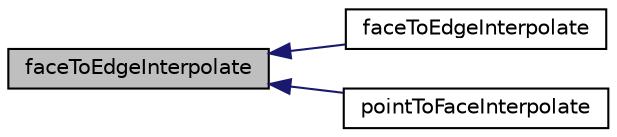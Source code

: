 digraph "faceToEdgeInterpolate"
{
  bgcolor="transparent";
  edge [fontname="Helvetica",fontsize="10",labelfontname="Helvetica",labelfontsize="10"];
  node [fontname="Helvetica",fontsize="10",shape=record];
  rankdir="LR";
  Node1 [label="faceToEdgeInterpolate",height=0.2,width=0.4,color="black", fillcolor="grey75", style="filled", fontcolor="black"];
  Node1 -> Node2 [dir="back",color="midnightblue",fontsize="10",style="solid",fontname="Helvetica"];
  Node2 [label="faceToEdgeInterpolate",height=0.2,width=0.4,color="black",URL="$a02011.html#a90de436e214709a40f32d754559cc7c1"];
  Node1 -> Node3 [dir="back",color="midnightblue",fontsize="10",style="solid",fontname="Helvetica"];
  Node3 [label="pointToFaceInterpolate",height=0.2,width=0.4,color="black",URL="$a02011.html#ab23af0434075b0a26fbe1796bf4657c9"];
}
